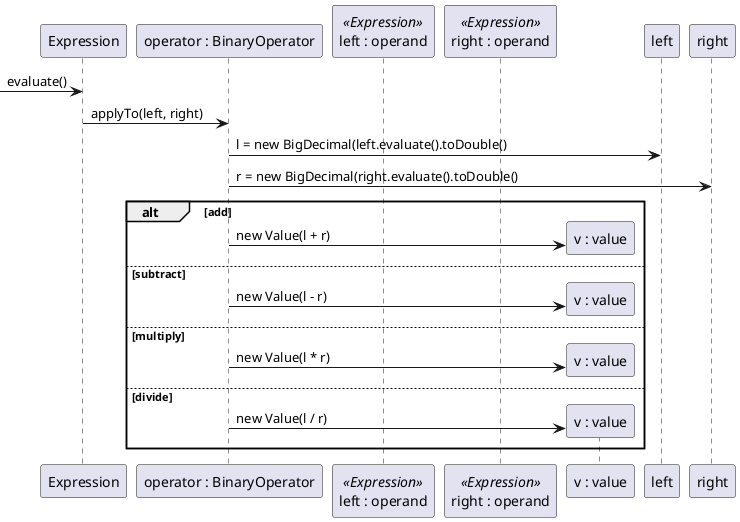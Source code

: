 @startuml sequence_block_sd.png

'http://plantuml.com/skinparam.html'

participant Expression
participant "operator : BinaryOperator" as bin
participant "left : operand" <<Expression>>
participant "right : operand" <<Expression>>
participant "v : value" as v

[-> Expression: evaluate()
Expression->bin: applyTo(left, right)
bin->"left": l = new BigDecimal(left.evaluate().toDouble()
bin->"right": r = new BigDecimal(right.evaluate().toDouble()

alt add 
create v
bin -> v: new Value(l + r)
else subtract
create v
bin -> v: new Value(l - r)
else multiply
create v
bin -> v: new Value(l * r)
else divide
create v
bin -> v: new Value(l / r)
end
@enduml
